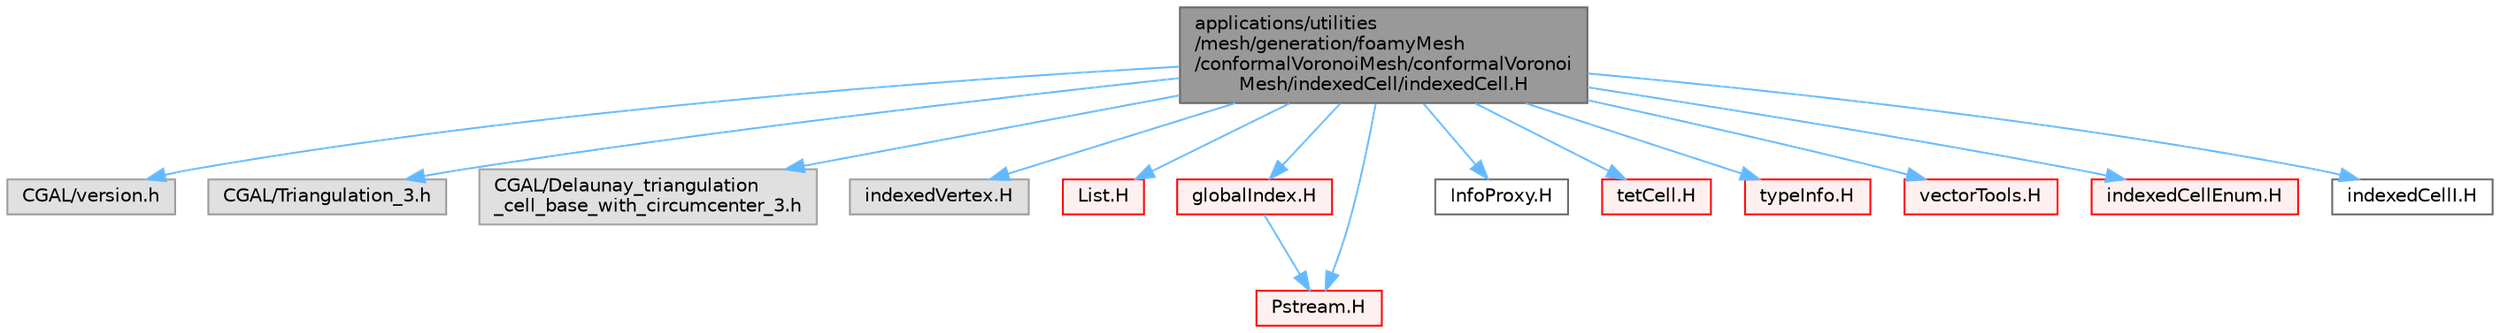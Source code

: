 digraph "applications/utilities/mesh/generation/foamyMesh/conformalVoronoiMesh/conformalVoronoiMesh/indexedCell/indexedCell.H"
{
 // LATEX_PDF_SIZE
  bgcolor="transparent";
  edge [fontname=Helvetica,fontsize=10,labelfontname=Helvetica,labelfontsize=10];
  node [fontname=Helvetica,fontsize=10,shape=box,height=0.2,width=0.4];
  Node1 [id="Node000001",label="applications/utilities\l/mesh/generation/foamyMesh\l/conformalVoronoiMesh/conformalVoronoi\lMesh/indexedCell/indexedCell.H",height=0.2,width=0.4,color="gray40", fillcolor="grey60", style="filled", fontcolor="black",tooltip=" "];
  Node1 -> Node2 [id="edge1_Node000001_Node000002",color="steelblue1",style="solid",tooltip=" "];
  Node2 [id="Node000002",label="CGAL/version.h",height=0.2,width=0.4,color="grey60", fillcolor="#E0E0E0", style="filled",tooltip=" "];
  Node1 -> Node3 [id="edge2_Node000001_Node000003",color="steelblue1",style="solid",tooltip=" "];
  Node3 [id="Node000003",label="CGAL/Triangulation_3.h",height=0.2,width=0.4,color="grey60", fillcolor="#E0E0E0", style="filled",tooltip=" "];
  Node1 -> Node4 [id="edge3_Node000001_Node000004",color="steelblue1",style="solid",tooltip=" "];
  Node4 [id="Node000004",label="CGAL/Delaunay_triangulation\l_cell_base_with_circumcenter_3.h",height=0.2,width=0.4,color="grey60", fillcolor="#E0E0E0", style="filled",tooltip=" "];
  Node1 -> Node5 [id="edge4_Node000001_Node000005",color="steelblue1",style="solid",tooltip=" "];
  Node5 [id="Node000005",label="indexedVertex.H",height=0.2,width=0.4,color="grey60", fillcolor="#E0E0E0", style="filled",tooltip=" "];
  Node1 -> Node6 [id="edge5_Node000001_Node000006",color="steelblue1",style="solid",tooltip=" "];
  Node6 [id="Node000006",label="List.H",height=0.2,width=0.4,color="red", fillcolor="#FFF0F0", style="filled",URL="$List_8H.html",tooltip=" "];
  Node1 -> Node91 [id="edge6_Node000001_Node000091",color="steelblue1",style="solid",tooltip=" "];
  Node91 [id="Node000091",label="globalIndex.H",height=0.2,width=0.4,color="red", fillcolor="#FFF0F0", style="filled",URL="$globalIndex_8H.html",tooltip=" "];
  Node91 -> Node92 [id="edge7_Node000091_Node000092",color="steelblue1",style="solid",tooltip=" "];
  Node92 [id="Node000092",label="Pstream.H",height=0.2,width=0.4,color="red", fillcolor="#FFF0F0", style="filled",URL="$Pstream_8H.html",tooltip=" "];
  Node1 -> Node92 [id="edge8_Node000001_Node000092",color="steelblue1",style="solid",tooltip=" "];
  Node1 -> Node60 [id="edge9_Node000001_Node000060",color="steelblue1",style="solid",tooltip=" "];
  Node60 [id="Node000060",label="InfoProxy.H",height=0.2,width=0.4,color="grey40", fillcolor="white", style="filled",URL="$InfoProxy_8H.html",tooltip=" "];
  Node1 -> Node152 [id="edge10_Node000001_Node000152",color="steelblue1",style="solid",tooltip=" "];
  Node152 [id="Node000152",label="tetCell.H",height=0.2,width=0.4,color="red", fillcolor="#FFF0F0", style="filled",URL="$tetCell_8H.html",tooltip=" "];
  Node1 -> Node131 [id="edge11_Node000001_Node000131",color="steelblue1",style="solid",tooltip=" "];
  Node131 [id="Node000131",label="typeInfo.H",height=0.2,width=0.4,color="red", fillcolor="#FFF0F0", style="filled",URL="$typeInfo_8H.html",tooltip=" "];
  Node1 -> Node248 [id="edge12_Node000001_Node000248",color="steelblue1",style="solid",tooltip=" "];
  Node248 [id="Node000248",label="vectorTools.H",height=0.2,width=0.4,color="red", fillcolor="#FFF0F0", style="filled",URL="$vectorTools_8H.html",tooltip=" "];
  Node1 -> Node250 [id="edge13_Node000001_Node000250",color="steelblue1",style="solid",tooltip=" "];
  Node250 [id="Node000250",label="indexedCellEnum.H",height=0.2,width=0.4,color="red", fillcolor="#FFF0F0", style="filled",URL="$indexedCellEnum_8H.html",tooltip=" "];
  Node1 -> Node251 [id="edge14_Node000001_Node000251",color="steelblue1",style="solid",tooltip=" "];
  Node251 [id="Node000251",label="indexedCellI.H",height=0.2,width=0.4,color="grey40", fillcolor="white", style="filled",URL="$indexedCellI_8H.html",tooltip=" "];
}
